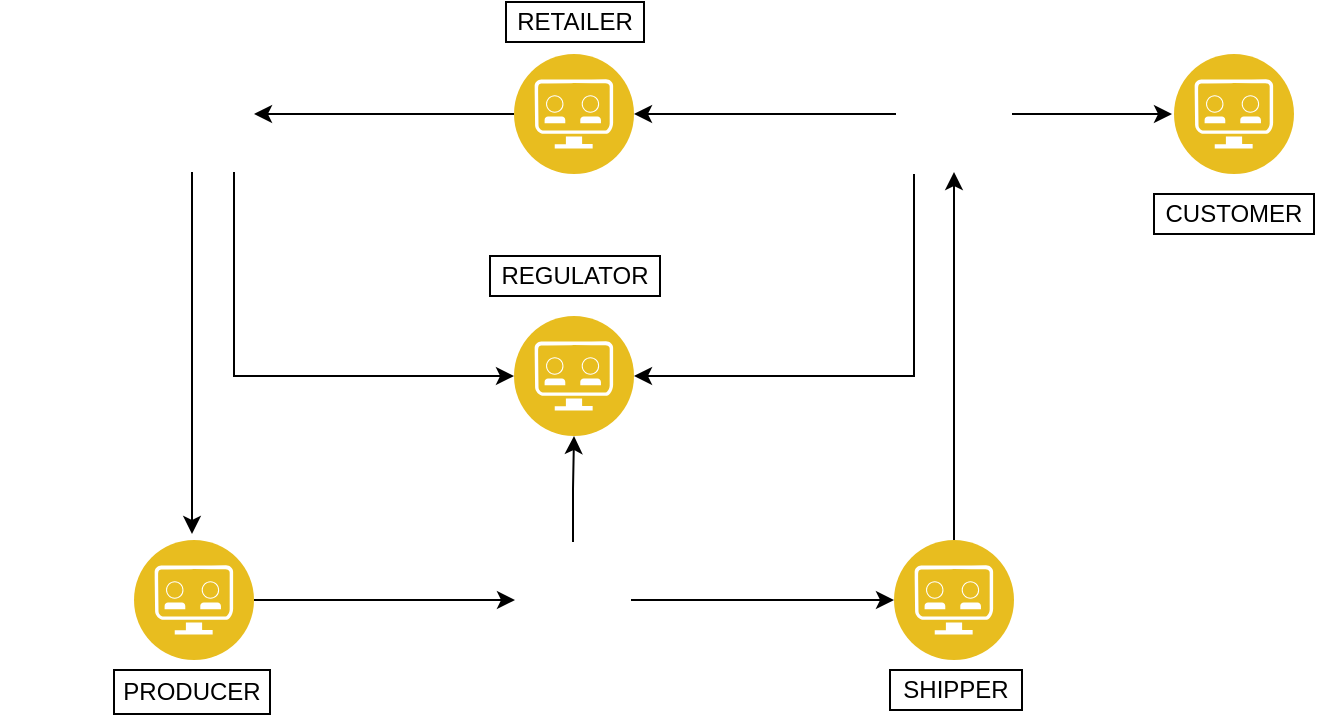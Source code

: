 <mxfile version="10.8.7" type="device"><diagram id="0d7cefc2-ccd6-e077-73ed-a8e48b0cddf6" name="Page-1"><mxGraphModel dx="1138" dy="524" grid="1" gridSize="10" guides="0" tooltips="1" connect="1" arrows="1" fold="1" page="1" pageScale="1" pageWidth="1169" pageHeight="827" background="#ffffff" math="0" shadow="0"><root><mxCell id="0"/><mxCell id="1" parent="0"/><mxCell id="rieheY0EPFH3OtMOPYsd-120" value="" style="edgeStyle=orthogonalEdgeStyle;rounded=0;orthogonalLoop=1;jettySize=auto;html=1;" edge="1" parent="1" source="rieheY0EPFH3OtMOPYsd-106" target="rieheY0EPFH3OtMOPYsd-111"><mxGeometry relative="1" as="geometry"><mxPoint x="489" y="190" as="targetPoint"/></mxGeometry></mxCell><mxCell id="rieheY0EPFH3OtMOPYsd-106" value="" style="aspect=fixed;perimeter=ellipsePerimeter;html=1;align=center;shadow=0;dashed=0;fontColor=#4277BB;labelBackgroundColor=#ffffff;fontSize=12;spacingTop=3;image;image=img/lib/ibm/applications/api_developer_portal.svg;" vertex="1" parent="1"><mxGeometry x="570" y="140" width="60" height="60" as="geometry"/></mxCell><mxCell id="rieheY0EPFH3OtMOPYsd-107" value="" style="aspect=fixed;perimeter=ellipsePerimeter;html=1;align=center;shadow=0;dashed=0;fontColor=#4277BB;labelBackgroundColor=#ffffff;fontSize=12;spacingTop=3;image;image=img/lib/ibm/applications/api_developer_portal.svg;" vertex="1" parent="1"><mxGeometry x="570" y="271" width="60" height="60" as="geometry"/></mxCell><mxCell id="rieheY0EPFH3OtMOPYsd-126" value="" style="edgeStyle=orthogonalEdgeStyle;rounded=0;orthogonalLoop=1;jettySize=auto;html=1;entryX=0;entryY=0.5;entryDx=0;entryDy=0;" edge="1" parent="1" source="rieheY0EPFH3OtMOPYsd-108" target="rieheY0EPFH3OtMOPYsd-113"><mxGeometry relative="1" as="geometry"><mxPoint x="551" y="413" as="targetPoint"/></mxGeometry></mxCell><mxCell id="rieheY0EPFH3OtMOPYsd-108" value="" style="aspect=fixed;perimeter=ellipsePerimeter;html=1;align=center;shadow=0;dashed=0;fontColor=#4277BB;labelBackgroundColor=#ffffff;fontSize=12;spacingTop=3;image;image=img/lib/ibm/applications/api_developer_portal.svg;" vertex="1" parent="1"><mxGeometry x="380" y="383" width="60" height="60" as="geometry"/></mxCell><mxCell id="rieheY0EPFH3OtMOPYsd-187" value="" style="edgeStyle=orthogonalEdgeStyle;rounded=0;orthogonalLoop=1;jettySize=auto;html=1;entryX=0.5;entryY=0;entryDx=0;entryDy=0;" edge="1" parent="1" source="rieheY0EPFH3OtMOPYsd-109" target="rieheY0EPFH3OtMOPYsd-110"><mxGeometry relative="1" as="geometry"><mxPoint x="790" y="303" as="targetPoint"/></mxGeometry></mxCell><mxCell id="rieheY0EPFH3OtMOPYsd-109" value="" style="aspect=fixed;perimeter=ellipsePerimeter;html=1;align=center;shadow=0;dashed=0;fontColor=#4277BB;labelBackgroundColor=#ffffff;fontSize=12;spacingTop=3;image;image=img/lib/ibm/applications/api_developer_portal.svg;" vertex="1" parent="1"><mxGeometry x="760" y="383" width="60" height="60" as="geometry"/></mxCell><mxCell id="rieheY0EPFH3OtMOPYsd-166" value="" style="edgeStyle=orthogonalEdgeStyle;rounded=0;orthogonalLoop=1;jettySize=auto;html=1;" edge="1" parent="1" target="rieheY0EPFH3OtMOPYsd-107"><mxGeometry relative="1" as="geometry"><mxPoint x="770" y="200" as="sourcePoint"/><Array as="points"><mxPoint x="770" y="301"/></Array></mxGeometry></mxCell><mxCell id="rieheY0EPFH3OtMOPYsd-183" value="" style="edgeStyle=orthogonalEdgeStyle;rounded=0;orthogonalLoop=1;jettySize=auto;html=1;entryX=1;entryY=0.5;entryDx=0;entryDy=0;" edge="1" parent="1" source="rieheY0EPFH3OtMOPYsd-110" target="rieheY0EPFH3OtMOPYsd-106"><mxGeometry relative="1" as="geometry"><mxPoint x="680" y="169" as="targetPoint"/></mxGeometry></mxCell><mxCell id="rieheY0EPFH3OtMOPYsd-191" value="" style="edgeStyle=orthogonalEdgeStyle;rounded=0;orthogonalLoop=1;jettySize=auto;html=1;" edge="1" parent="1" source="rieheY0EPFH3OtMOPYsd-110"><mxGeometry relative="1" as="geometry"><mxPoint x="899" y="170" as="targetPoint"/></mxGeometry></mxCell><mxCell id="rieheY0EPFH3OtMOPYsd-110" value="" style="shape=image;html=1;verticalAlign=top;verticalLabelPosition=bottom;labelBackgroundColor=#ffffff;imageAspect=0;aspect=fixed;image=https://cdn0.iconfinder.com/data/icons/free-e-commerce-linear/1024/invoice-128.png;direction=west;rotation=0;" vertex="1" parent="1"><mxGeometry x="761" y="141" width="58" height="58" as="geometry"/></mxCell><mxCell id="rieheY0EPFH3OtMOPYsd-122" value="" style="edgeStyle=orthogonalEdgeStyle;rounded=0;orthogonalLoop=1;jettySize=auto;html=1;" edge="1" parent="1" source="rieheY0EPFH3OtMOPYsd-111"><mxGeometry relative="1" as="geometry"><mxPoint x="409" y="380" as="targetPoint"/><Array as="points"><mxPoint x="409" y="380"/></Array></mxGeometry></mxCell><mxCell id="rieheY0EPFH3OtMOPYsd-194" value="" style="edgeStyle=orthogonalEdgeStyle;rounded=0;orthogonalLoop=1;jettySize=auto;html=1;entryX=0;entryY=0.5;entryDx=0;entryDy=0;" edge="1" parent="1" source="rieheY0EPFH3OtMOPYsd-111" target="rieheY0EPFH3OtMOPYsd-107"><mxGeometry relative="1" as="geometry"><mxPoint x="510" y="310" as="targetPoint"/><Array as="points"><mxPoint x="430" y="301"/></Array></mxGeometry></mxCell><mxCell id="rieheY0EPFH3OtMOPYsd-111" value="" style="shape=image;html=1;verticalAlign=top;verticalLabelPosition=bottom;labelBackgroundColor=#ffffff;imageAspect=0;aspect=fixed;image=https://cdn0.iconfinder.com/data/icons/free-e-commerce-linear/1024/invoice-128.png" vertex="1" parent="1"><mxGeometry x="382" y="141" width="58" height="58" as="geometry"/></mxCell><mxCell id="rieheY0EPFH3OtMOPYsd-133" value="" style="edgeStyle=orthogonalEdgeStyle;rounded=0;orthogonalLoop=1;jettySize=auto;html=1;entryX=0;entryY=0.5;entryDx=0;entryDy=0;" edge="1" parent="1" source="rieheY0EPFH3OtMOPYsd-113" target="rieheY0EPFH3OtMOPYsd-109"><mxGeometry relative="1" as="geometry"><mxPoint x="709" y="413" as="targetPoint"/></mxGeometry></mxCell><mxCell id="rieheY0EPFH3OtMOPYsd-168" value="" style="edgeStyle=orthogonalEdgeStyle;rounded=0;orthogonalLoop=1;jettySize=auto;html=1;" edge="1" parent="1" source="rieheY0EPFH3OtMOPYsd-113" target="rieheY0EPFH3OtMOPYsd-107"><mxGeometry relative="1" as="geometry"/></mxCell><mxCell id="rieheY0EPFH3OtMOPYsd-113" value="" style="shape=image;html=1;verticalAlign=top;verticalLabelPosition=bottom;labelBackgroundColor=#ffffff;imageAspect=0;aspect=fixed;image=https://cdn0.iconfinder.com/data/icons/free-e-commerce-linear/1024/invoice-128.png" vertex="1" parent="1"><mxGeometry x="570.5" y="384" width="58" height="58" as="geometry"/></mxCell><mxCell id="rieheY0EPFH3OtMOPYsd-114" value="RETAILER" style="text;html=1;strokeColor=#000000;fillColor=none;align=center;verticalAlign=middle;whiteSpace=wrap;rounded=0;" vertex="1" parent="1"><mxGeometry x="566" y="114" width="69" height="20" as="geometry"/></mxCell><mxCell id="rieheY0EPFH3OtMOPYsd-115" value="PRODUCER" style="text;html=1;strokeColor=#000000;fillColor=none;align=center;verticalAlign=middle;whiteSpace=wrap;rounded=0;" vertex="1" parent="1"><mxGeometry x="370" y="448" width="78" height="22" as="geometry"/></mxCell><mxCell id="rieheY0EPFH3OtMOPYsd-116" value="SHIPPER" style="text;html=1;strokeColor=#000000;fillColor=none;align=center;verticalAlign=middle;whiteSpace=wrap;rounded=0;" vertex="1" parent="1"><mxGeometry x="758" y="448" width="66" height="20" as="geometry"/></mxCell><mxCell id="rieheY0EPFH3OtMOPYsd-117" value="CUSTOMER" style="text;html=1;strokeColor=#000000;fillColor=none;align=center;verticalAlign=middle;whiteSpace=wrap;rounded=0;" vertex="1" parent="1"><mxGeometry x="890" y="210" width="80" height="20" as="geometry"/></mxCell><mxCell id="rieheY0EPFH3OtMOPYsd-128" style="edgeStyle=orthogonalEdgeStyle;rounded=0;orthogonalLoop=1;jettySize=auto;html=1;exitX=0.5;exitY=1;exitDx=0;exitDy=0;" edge="1" parent="1"><mxGeometry relative="1" as="geometry"><mxPoint x="321" y="350" as="sourcePoint"/><mxPoint x="321" y="350" as="targetPoint"/></mxGeometry></mxCell><mxCell id="rieheY0EPFH3OtMOPYsd-144" value="REGULATOR" style="text;html=1;strokeColor=#000000;fillColor=none;align=center;verticalAlign=middle;whiteSpace=wrap;rounded=0;" vertex="1" parent="1"><mxGeometry x="558" y="241" width="85" height="20" as="geometry"/></mxCell><mxCell id="rieheY0EPFH3OtMOPYsd-153" value="" style="aspect=fixed;perimeter=ellipsePerimeter;html=1;align=center;shadow=0;dashed=0;fontColor=#4277BB;labelBackgroundColor=#ffffff;fontSize=12;spacingTop=3;image;image=img/lib/ibm/applications/api_developer_portal.svg;" vertex="1" parent="1"><mxGeometry x="900" y="140" width="60" height="60" as="geometry"/></mxCell><mxCell id="rieheY0EPFH3OtMOPYsd-170" value="" style="shape=image;html=1;verticalAlign=top;verticalLabelPosition=bottom;labelBackgroundColor=#ffffff;imageAspect=0;aspect=fixed;image=https://cdn3.iconfinder.com/data/icons/letters-and-numbers-1/32/number_1_blue-128.png;strokeColor=#000000;" vertex="1" parent="1"><mxGeometry x="498" y="150" width="18" height="18" as="geometry"/></mxCell><mxCell id="rieheY0EPFH3OtMOPYsd-171" value="" style="shape=image;html=1;verticalAlign=top;verticalLabelPosition=bottom;labelBackgroundColor=#ffffff;imageAspect=0;aspect=fixed;image=https://cdn3.iconfinder.com/data/icons/letters-and-numbers-1/32/number_2_blue-128.png;strokeColor=#000000;" vertex="1" parent="1"><mxGeometry x="390" y="280" width="18" height="18" as="geometry"/></mxCell><mxCell id="rieheY0EPFH3OtMOPYsd-173" value="" style="shape=image;html=1;verticalAlign=top;verticalLabelPosition=bottom;labelBackgroundColor=#ffffff;imageAspect=0;aspect=fixed;image=https://cdn3.iconfinder.com/data/icons/letters-and-numbers-1/32/number_3_blue-128.png;strokeColor=#000000;" vertex="1" parent="1"><mxGeometry x="500" y="420" width="18" height="18" as="geometry"/></mxCell><mxCell id="rieheY0EPFH3OtMOPYsd-174" value="" style="shape=image;html=1;verticalAlign=top;verticalLabelPosition=bottom;labelBackgroundColor=#ffffff;imageAspect=0;aspect=fixed;image=https://cdn3.iconfinder.com/data/icons/letters-and-numbers-1/32/number_4_blue-128.png;strokeColor=#000000;" vertex="1" parent="1"><mxGeometry x="683" y="420" width="18" height="18" as="geometry"/></mxCell><mxCell id="rieheY0EPFH3OtMOPYsd-175" value="" style="shape=image;html=1;verticalAlign=top;verticalLabelPosition=bottom;labelBackgroundColor=#ffffff;imageAspect=0;aspect=fixed;image=https://cdn3.iconfinder.com/data/icons/letters-and-numbers-1/32/number_5_blue-128.png;strokeColor=#000000;" vertex="1" parent="1"><mxGeometry x="793" y="280" width="18" height="18" as="geometry"/></mxCell><mxCell id="rieheY0EPFH3OtMOPYsd-176" value="" style="shape=image;html=1;verticalAlign=top;verticalLabelPosition=bottom;labelBackgroundColor=#ffffff;imageAspect=0;aspect=fixed;image=https://cdn3.iconfinder.com/data/icons/letters-and-numbers-1/32/number_6_blue-128.png;strokeColor=#000000;" vertex="1" parent="1"><mxGeometry x="683" y="148" width="18" height="18" as="geometry"/></mxCell><mxCell id="rieheY0EPFH3OtMOPYsd-177" value="" style="shape=image;html=1;verticalAlign=top;verticalLabelPosition=bottom;labelBackgroundColor=#ffffff;imageAspect=0;aspect=fixed;image=https://cdn3.iconfinder.com/data/icons/letters-and-numbers-1/32/number_7_blue-128.png;strokeColor=#000000;" vertex="1" parent="1"><mxGeometry x="850" y="148" width="18" height="18" as="geometry"/></mxCell><mxCell id="rieheY0EPFH3OtMOPYsd-178" value="" style="shape=image;html=1;verticalAlign=top;verticalLabelPosition=bottom;labelBackgroundColor=#ffffff;imageAspect=0;aspect=fixed;image=https://cdn3.iconfinder.com/data/icons/letters-and-numbers-1/32/number_8_blue-128.png;strokeColor=#000000;" vertex="1" parent="1"><mxGeometry x="600" y="350" width="18" height="18" as="geometry"/></mxCell><mxCell id="rieheY0EPFH3OtMOPYsd-179" value="" style="shape=image;html=1;verticalAlign=top;verticalLabelPosition=bottom;labelBackgroundColor=#ffffff;imageAspect=0;aspect=fixed;image=https://cdn3.iconfinder.com/data/icons/letters-and-numbers-1/32/number_8_blue-128.png;strokeColor=#000000;" vertex="1" parent="1"><mxGeometry x="498" y="280" width="18" height="18" as="geometry"/></mxCell><mxCell id="rieheY0EPFH3OtMOPYsd-180" value="" style="shape=image;html=1;verticalAlign=top;verticalLabelPosition=bottom;labelBackgroundColor=#ffffff;imageAspect=0;aspect=fixed;image=https://cdn3.iconfinder.com/data/icons/letters-and-numbers-1/32/number_8_blue-128.png;strokeColor=#000000;" vertex="1" parent="1"><mxGeometry x="682" y="280" width="18" height="18" as="geometry"/></mxCell></root></mxGraphModel></diagram></mxfile>